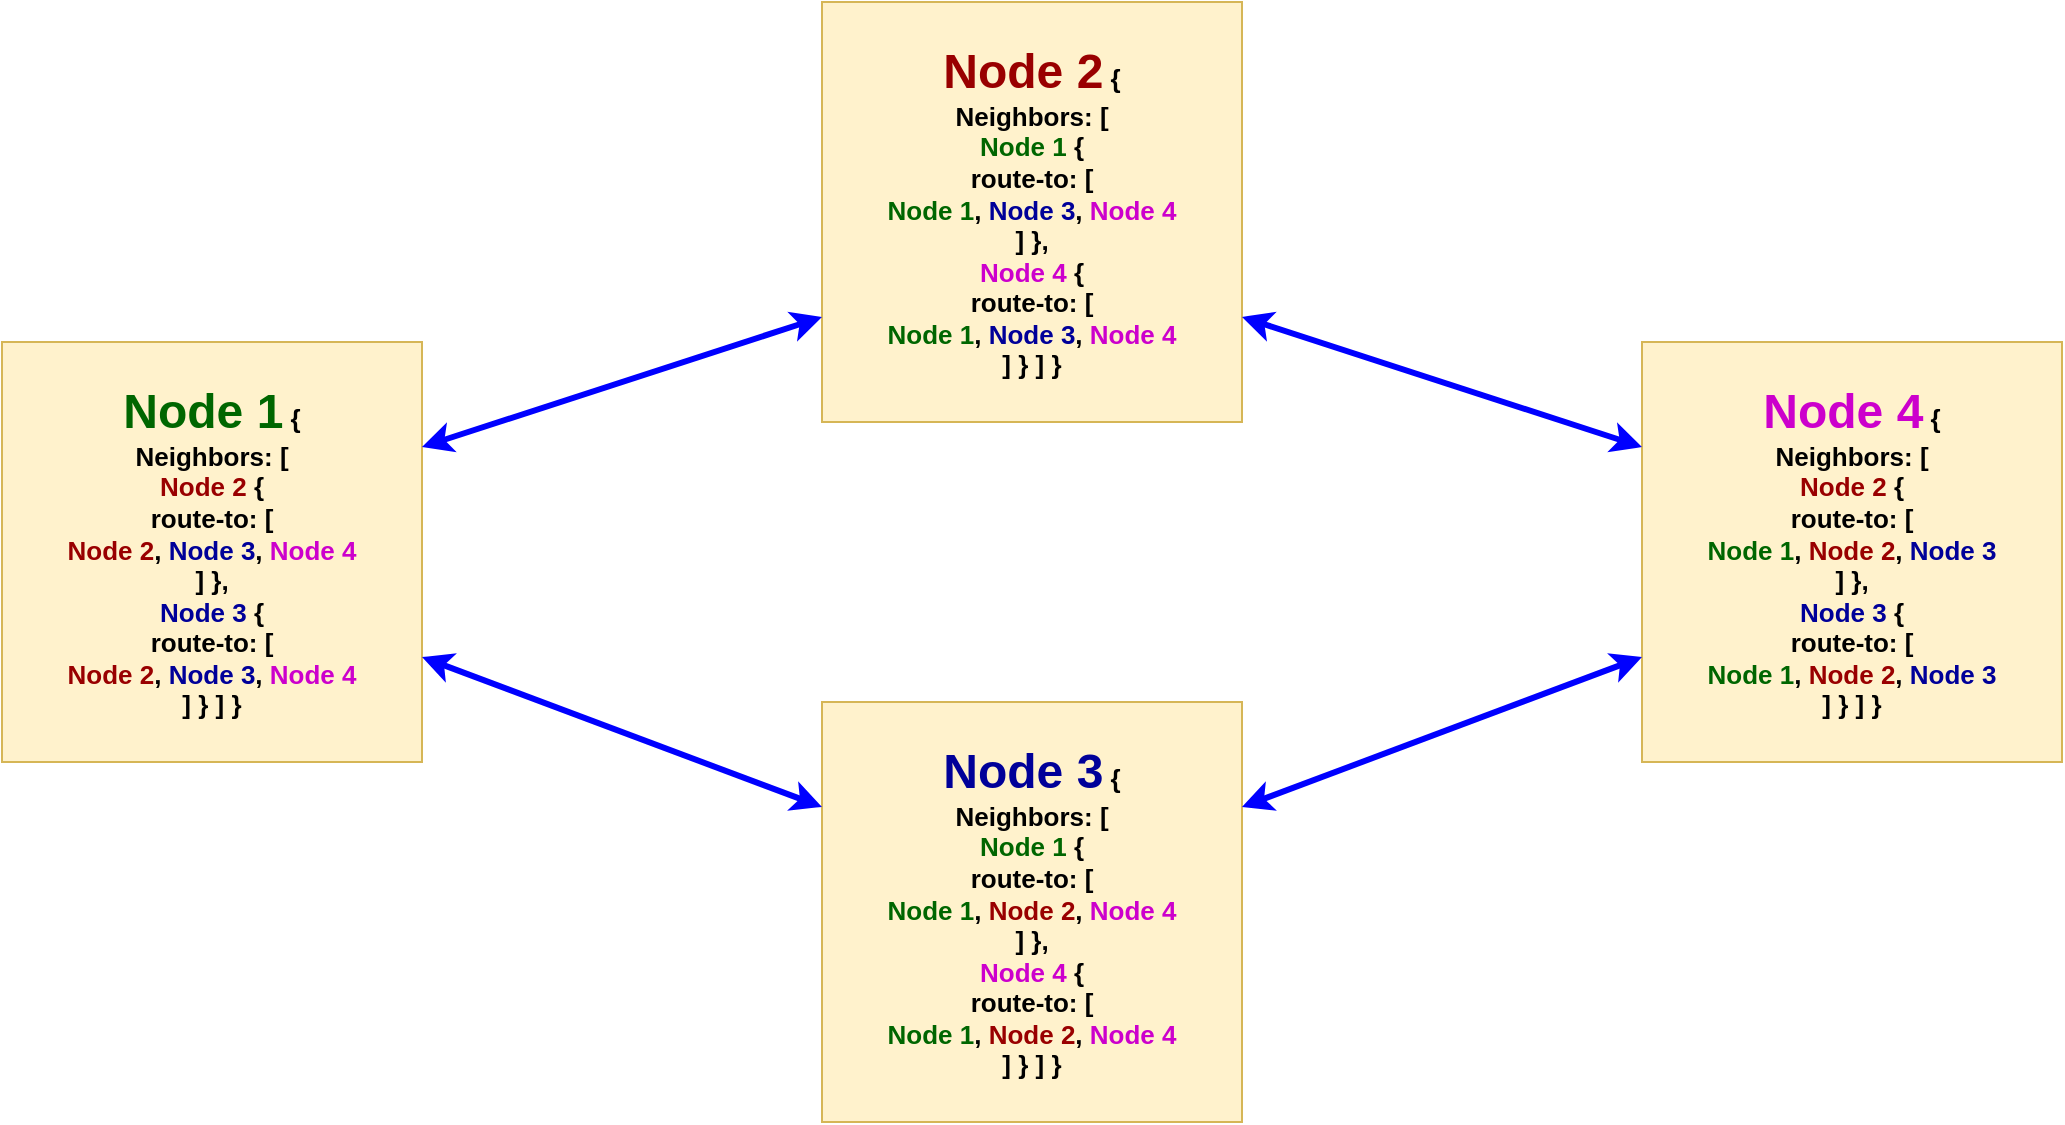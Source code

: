 <mxfile version="24.1.0" type="device">
  <diagram name="Page-1" id="7mB9Kj0u-bTSYom_QsKp">
    <mxGraphModel dx="2074" dy="1230" grid="1" gridSize="10" guides="1" tooltips="1" connect="1" arrows="1" fold="1" page="1" pageScale="1" pageWidth="827" pageHeight="1169" math="0" shadow="0">
      <root>
        <mxCell id="0" />
        <mxCell id="1" parent="0" />
        <mxCell id="X0DZwMv6K2Oz81q-MTx5-1" value="&lt;b&gt;&lt;font color=&quot;#006600&quot; style=&quot;font-size: 24px;&quot;&gt;Node 1&lt;/font&gt;&lt;span style=&quot;font-size: 13px;&quot;&gt;&amp;nbsp;{&lt;/span&gt;&lt;/b&gt;&lt;div style=&quot;font-size: 13px;&quot;&gt;&lt;b style=&quot;&quot;&gt;&lt;font style=&quot;font-size: 13px;&quot;&gt;Neighbors: [&lt;/font&gt;&lt;/b&gt;&lt;/div&gt;&lt;div style=&quot;font-size: 13px;&quot;&gt;&lt;b&gt;&lt;font style=&quot;font-size: 13px;&quot;&gt;&lt;font color=&quot;#990000&quot; style=&quot;font-size: 13px;&quot;&gt;Node 2&lt;/font&gt;&lt;font style=&quot;font-size: 13px;&quot; color=&quot;#006600&quot;&gt; &lt;/font&gt;{&lt;/font&gt;&lt;/b&gt;&lt;/div&gt;&lt;div style=&quot;font-size: 13px;&quot;&gt;&lt;b&gt;&lt;font style=&quot;font-size: 13px;&quot;&gt;route-to: [&lt;/font&gt;&lt;/b&gt;&lt;/div&gt;&lt;div style=&quot;font-size: 13px;&quot;&gt;&lt;b&gt;&lt;font color=&quot;#990000&quot; style=&quot;font-size: 13px;&quot;&gt;Node 2&lt;/font&gt;&lt;/b&gt;&lt;font style=&quot;background-color: initial;&quot;&gt;&lt;b&gt;,&amp;nbsp;&lt;/b&gt;&lt;/font&gt;&lt;b style=&quot;background-color: initial;&quot;&gt;&lt;font color=&quot;#000099&quot;&gt;Node 3&lt;/font&gt;&lt;/b&gt;&lt;b style=&quot;background-color: initial;&quot;&gt;,&amp;nbsp;&lt;/b&gt;&lt;b style=&quot;background-color: initial;&quot;&gt;&lt;font color=&quot;#cc00cc&quot;&gt;Node 4&lt;/font&gt;&lt;/b&gt;&lt;/div&gt;&lt;div style=&quot;font-size: 13px;&quot;&gt;&lt;b style=&quot;background-color: initial;&quot;&gt;]&amp;nbsp;&lt;/b&gt;&lt;b style=&quot;background-color: initial;&quot;&gt;},&lt;/b&gt;&lt;/div&gt;&lt;div style=&quot;font-size: 13px;&quot;&gt;&lt;b&gt;&lt;font color=&quot;#000099&quot;&gt;Node 3&lt;/font&gt;&lt;font color=&quot;#006600&quot;&gt;&amp;nbsp;&lt;/font&gt;{&lt;/b&gt;&lt;/div&gt;&lt;div style=&quot;font-size: 13px;&quot;&gt;&lt;b&gt;route-to: [&lt;/b&gt;&lt;/div&gt;&lt;div style=&quot;font-size: 13px;&quot;&gt;&lt;b style=&quot;background-color: initial;&quot;&gt;&lt;font color=&quot;#990000&quot;&gt;Node 2&lt;/font&gt;&lt;/b&gt;&lt;font style=&quot;background-color: initial;&quot;&gt;&lt;b&gt;,&amp;nbsp;&lt;/b&gt;&lt;/font&gt;&lt;b style=&quot;background-color: initial;&quot;&gt;&lt;font color=&quot;#000099&quot;&gt;Node 3&lt;/font&gt;&lt;/b&gt;&lt;b style=&quot;background-color: initial;&quot;&gt;,&amp;nbsp;&lt;/b&gt;&lt;b style=&quot;background-color: initial;&quot;&gt;&lt;font color=&quot;#cc00cc&quot;&gt;Node 4&lt;/font&gt;&lt;/b&gt;&lt;/div&gt;&lt;div style=&quot;font-size: 13px;&quot;&gt;&lt;b style=&quot;background-color: initial;&quot;&gt;]&amp;nbsp;&lt;/b&gt;&lt;b style=&quot;background-color: initial;&quot;&gt;}&amp;nbsp;&lt;/b&gt;&lt;b style=&quot;background-color: initial;&quot;&gt;]&amp;nbsp;&lt;/b&gt;&lt;b style=&quot;background-color: initial;&quot;&gt;}&lt;/b&gt;&lt;br&gt;&lt;/div&gt;" style="whiteSpace=wrap;html=1;aspect=fixed;fillColor=#fff2cc;strokeColor=#d6b656;" vertex="1" parent="1">
          <mxGeometry x="180" y="300" width="210" height="210" as="geometry" />
        </mxCell>
        <mxCell id="X0DZwMv6K2Oz81q-MTx5-2" value="&lt;b style=&quot;&quot;&gt;&lt;font color=&quot;#990000&quot; style=&quot;font-size: 24px;&quot;&gt;Node 2&lt;/font&gt;&lt;span style=&quot;font-size: 13px;&quot;&gt; {&lt;/span&gt;&lt;/b&gt;&lt;div style=&quot;font-size: 13px;&quot;&gt;&lt;div&gt;&lt;b&gt;Neighbors: [&lt;/b&gt;&lt;/div&gt;&lt;div&gt;&lt;b&gt;&lt;font color=&quot;#006600&quot;&gt;Node 1&lt;/font&gt;&amp;nbsp;{&lt;/b&gt;&lt;/div&gt;&lt;div&gt;&lt;b&gt;route-to: [&lt;/b&gt;&lt;/div&gt;&lt;div&gt;&lt;font style=&quot;background-color: initial;&quot;&gt;&lt;b style=&quot;background-color: initial;&quot;&gt;&lt;font color=&quot;#006600&quot;&gt;Node 1&lt;/font&gt;&lt;/b&gt;&lt;b&gt;,&amp;nbsp;&lt;/b&gt;&lt;/font&gt;&lt;b style=&quot;background-color: initial;&quot;&gt;&lt;font color=&quot;#000099&quot;&gt;Node 3&lt;/font&gt;&lt;/b&gt;&lt;b style=&quot;background-color: initial;&quot;&gt;,&amp;nbsp;&lt;/b&gt;&lt;b style=&quot;background-color: initial;&quot;&gt;&lt;font color=&quot;#cc00cc&quot;&gt;Node 4&lt;/font&gt;&lt;/b&gt;&lt;br&gt;&lt;/div&gt;&lt;div&gt;&lt;b&gt;]&amp;nbsp;&lt;/b&gt;&lt;b style=&quot;background-color: initial;&quot;&gt;},&lt;/b&gt;&lt;/div&gt;&lt;div&gt;&lt;div&gt;&lt;b&gt;&lt;font color=&quot;#cc00cc&quot;&gt;Node 4&lt;/font&gt;&amp;nbsp;{&lt;/b&gt;&lt;/div&gt;&lt;div&gt;&lt;b&gt;route-to: [&lt;/b&gt;&lt;/div&gt;&lt;div&gt;&lt;font style=&quot;background-color: initial;&quot;&gt;&lt;b style=&quot;background-color: initial;&quot;&gt;&lt;font color=&quot;#006600&quot;&gt;Node 1&lt;/font&gt;&lt;/b&gt;&lt;b&gt;,&amp;nbsp;&lt;/b&gt;&lt;/font&gt;&lt;b style=&quot;background-color: initial;&quot;&gt;&lt;font color=&quot;#000099&quot;&gt;Node 3&lt;/font&gt;&lt;/b&gt;&lt;b style=&quot;background-color: initial;&quot;&gt;,&amp;nbsp;&lt;/b&gt;&lt;b style=&quot;background-color: initial;&quot;&gt;&lt;font color=&quot;#cc00cc&quot;&gt;Node 4&lt;/font&gt;&lt;/b&gt;&lt;br&gt;&lt;/div&gt;&lt;div&gt;&lt;b&gt;]&amp;nbsp;&lt;/b&gt;&lt;b style=&quot;background-color: initial;&quot;&gt;}&amp;nbsp;&lt;/b&gt;&lt;b style=&quot;background-color: initial;&quot;&gt;]&amp;nbsp;&lt;/b&gt;&lt;b style=&quot;background-color: initial;&quot;&gt;}&lt;/b&gt;&lt;/div&gt;&lt;/div&gt;&lt;/div&gt;" style="whiteSpace=wrap;html=1;aspect=fixed;fillColor=#fff2cc;strokeColor=#d6b656;" vertex="1" parent="1">
          <mxGeometry x="590" y="130" width="210" height="210" as="geometry" />
        </mxCell>
        <mxCell id="X0DZwMv6K2Oz81q-MTx5-3" value="&lt;b style=&quot;&quot;&gt;&lt;font color=&quot;#cc00cc&quot; style=&quot;font-size: 24px;&quot;&gt;Node 4&lt;/font&gt;&lt;span style=&quot;font-size: 13px;&quot;&gt;&amp;nbsp;{&lt;/span&gt;&lt;/b&gt;&lt;div style=&quot;font-size: 13px;&quot;&gt;&lt;div&gt;&lt;b&gt;Neighbors: [&lt;/b&gt;&lt;/div&gt;&lt;div&gt;&lt;b&gt;&lt;font color=&quot;#990000&quot;&gt;Node 2&lt;/font&gt;&lt;font color=&quot;#006600&quot;&gt;&amp;nbsp;&lt;/font&gt;{&lt;/b&gt;&lt;/div&gt;&lt;div&gt;&lt;b&gt;route-to: [&lt;/b&gt;&lt;/div&gt;&lt;div&gt;&lt;font style=&quot;background-color: initial;&quot;&gt;&lt;b style=&quot;background-color: initial;&quot;&gt;&lt;font color=&quot;#006600&quot;&gt;Node 1&lt;/font&gt;&lt;/b&gt;&lt;b&gt;,&amp;nbsp;&lt;/b&gt;&lt;/font&gt;&lt;b style=&quot;background-color: initial;&quot;&gt;&lt;font color=&quot;#990000&quot;&gt;Node 2&lt;/font&gt;&lt;/b&gt;&lt;font style=&quot;background-color: initial;&quot;&gt;&lt;b&gt;,&amp;nbsp;&lt;/b&gt;&lt;/font&gt;&lt;b style=&quot;background-color: initial;&quot;&gt;&lt;font color=&quot;#000099&quot;&gt;Node 3&lt;/font&gt;&lt;/b&gt;&lt;/div&gt;&lt;div&gt;&lt;b style=&quot;background-color: initial;&quot;&gt;]&amp;nbsp;&lt;/b&gt;&lt;b style=&quot;background-color: initial;&quot;&gt;},&lt;/b&gt;&lt;br&gt;&lt;/div&gt;&lt;div&gt;&lt;b&gt;&lt;font color=&quot;#000099&quot;&gt;Node 3&lt;/font&gt;&lt;font color=&quot;#006600&quot;&gt;&amp;nbsp;&lt;/font&gt;{&lt;/b&gt;&lt;/div&gt;&lt;div&gt;&lt;b&gt;route-to: [&lt;/b&gt;&lt;/div&gt;&lt;div&gt;&lt;font style=&quot;background-color: initial;&quot;&gt;&lt;b style=&quot;background-color: initial;&quot;&gt;&lt;font color=&quot;#006600&quot;&gt;Node 1&lt;/font&gt;&lt;/b&gt;&lt;b&gt;,&amp;nbsp;&lt;/b&gt;&lt;/font&gt;&lt;b style=&quot;background-color: initial;&quot;&gt;&lt;font color=&quot;#990000&quot;&gt;Node 2&lt;/font&gt;&lt;/b&gt;&lt;font style=&quot;background-color: initial;&quot;&gt;&lt;b&gt;,&amp;nbsp;&lt;/b&gt;&lt;/font&gt;&lt;b style=&quot;background-color: initial;&quot;&gt;&lt;font color=&quot;#000099&quot;&gt;Node 3&lt;/font&gt;&lt;/b&gt;&lt;/div&gt;&lt;div&gt;&lt;b style=&quot;background-color: initial;&quot;&gt;]&amp;nbsp;&lt;/b&gt;&lt;b style=&quot;background-color: initial;&quot;&gt;}&amp;nbsp;&lt;/b&gt;&lt;b style=&quot;background-color: initial;&quot;&gt;]&amp;nbsp;&lt;/b&gt;&lt;b style=&quot;background-color: initial;&quot;&gt;}&lt;/b&gt;&lt;br&gt;&lt;/div&gt;&lt;/div&gt;" style="whiteSpace=wrap;html=1;aspect=fixed;fillColor=#fff2cc;strokeColor=#d6b656;" vertex="1" parent="1">
          <mxGeometry x="1000" y="300" width="210" height="210" as="geometry" />
        </mxCell>
        <mxCell id="X0DZwMv6K2Oz81q-MTx5-4" value="&lt;b style=&quot;&quot;&gt;&lt;font color=&quot;#000099&quot; style=&quot;font-size: 24px;&quot;&gt;Node 3&lt;/font&gt;&lt;span style=&quot;font-size: 13px;&quot;&gt;&amp;nbsp;{&lt;/span&gt;&lt;/b&gt;&lt;div style=&quot;font-size: 13px;&quot;&gt;&lt;b style=&quot;&quot;&gt;&lt;font style=&quot;font-size: 13px;&quot;&gt;Neighbors: [&lt;/font&gt;&lt;/b&gt;&lt;/div&gt;&lt;div style=&quot;font-size: 13px;&quot;&gt;&lt;b&gt;&lt;font style=&quot;font-size: 13px;&quot;&gt;&lt;font style=&quot;font-size: 13px;&quot; color=&quot;#006600&quot;&gt;Node 1&lt;/font&gt;&amp;nbsp;{&lt;/font&gt;&lt;/b&gt;&lt;/div&gt;&lt;div style=&quot;font-size: 13px;&quot;&gt;&lt;b&gt;&lt;font style=&quot;font-size: 13px;&quot;&gt;route-to: [&lt;/font&gt;&lt;/b&gt;&lt;/div&gt;&lt;div style=&quot;font-size: 13px;&quot;&gt;&lt;font style=&quot;background-color: initial;&quot;&gt;&lt;b style=&quot;background-color: initial;&quot;&gt;&lt;font color=&quot;#006600&quot;&gt;Node 1&lt;/font&gt;&lt;/b&gt;&lt;b&gt;,&amp;nbsp;&lt;/b&gt;&lt;/font&gt;&lt;b style=&quot;background-color: initial;&quot;&gt;&lt;font color=&quot;#990000&quot;&gt;Node 2&lt;/font&gt;&lt;/b&gt;&lt;font style=&quot;background-color: initial;&quot;&gt;&lt;b&gt;,&amp;nbsp;&lt;/b&gt;&lt;/font&gt;&lt;b style=&quot;background-color: initial;&quot;&gt;&lt;font color=&quot;#cc00cc&quot;&gt;Node 4&lt;/font&gt;&lt;/b&gt;&lt;/div&gt;&lt;div style=&quot;font-size: 13px;&quot;&gt;&lt;b style=&quot;background-color: initial;&quot;&gt;]&amp;nbsp;&lt;/b&gt;&lt;b style=&quot;background-color: initial;&quot;&gt;},&lt;/b&gt;&lt;/div&gt;&lt;div style=&quot;font-size: 13px;&quot;&gt;&lt;font style=&quot;font-size: 13px;&quot;&gt;&lt;div&gt;&lt;b&gt;&lt;font color=&quot;#cc00cc&quot;&gt;Node 4&lt;/font&gt;&amp;nbsp;{&lt;/b&gt;&lt;/div&gt;&lt;div&gt;&lt;b&gt;route-to: [&lt;/b&gt;&lt;/div&gt;&lt;div&gt;&lt;font style=&quot;background-color: initial;&quot;&gt;&lt;b style=&quot;background-color: initial;&quot;&gt;&lt;font color=&quot;#006600&quot;&gt;Node 1&lt;/font&gt;&lt;/b&gt;&lt;b&gt;,&amp;nbsp;&lt;/b&gt;&lt;/font&gt;&lt;b style=&quot;background-color: initial;&quot;&gt;&lt;font color=&quot;#990000&quot;&gt;Node 2&lt;/font&gt;&lt;/b&gt;&lt;font style=&quot;background-color: initial;&quot;&gt;&lt;b&gt;,&amp;nbsp;&lt;/b&gt;&lt;/font&gt;&lt;b style=&quot;background-color: initial;&quot;&gt;&lt;font color=&quot;#cc00cc&quot;&gt;Node 4&lt;/font&gt;&lt;/b&gt;&lt;br&gt;&lt;/div&gt;&lt;div&gt;&lt;b&gt;]&amp;nbsp;&lt;/b&gt;&lt;b style=&quot;background-color: initial;&quot;&gt;}&amp;nbsp;&lt;/b&gt;&lt;font style=&quot;background-color: initial;&quot;&gt;&lt;b style=&quot;background-color: initial;&quot;&gt;]&amp;nbsp;&lt;/b&gt;&lt;/font&gt;&lt;b style=&quot;background-color: initial;&quot;&gt;}&lt;/b&gt;&lt;/div&gt;&lt;/font&gt;&lt;/div&gt;" style="whiteSpace=wrap;html=1;aspect=fixed;fillColor=#fff2cc;strokeColor=#d6b656;" vertex="1" parent="1">
          <mxGeometry x="590" y="480" width="210" height="210" as="geometry" />
        </mxCell>
        <mxCell id="X0DZwMv6K2Oz81q-MTx5-5" value="" style="endArrow=classic;startArrow=classic;html=1;rounded=0;exitX=1;exitY=0.75;exitDx=0;exitDy=0;entryX=0;entryY=0.25;entryDx=0;entryDy=0;strokeWidth=3;strokeColor=#0000FF;" edge="1" parent="1" source="X0DZwMv6K2Oz81q-MTx5-2" target="X0DZwMv6K2Oz81q-MTx5-3">
          <mxGeometry width="50" height="50" relative="1" as="geometry">
            <mxPoint x="780" y="440" as="sourcePoint" />
            <mxPoint x="890" y="440" as="targetPoint" />
          </mxGeometry>
        </mxCell>
        <mxCell id="X0DZwMv6K2Oz81q-MTx5-6" value="" style="endArrow=classic;startArrow=classic;html=1;rounded=0;exitX=1;exitY=0.25;exitDx=0;exitDy=0;entryX=0;entryY=0.75;entryDx=0;entryDy=0;strokeWidth=3;strokeColor=#0000FF;" edge="1" parent="1" source="X0DZwMv6K2Oz81q-MTx5-1" target="X0DZwMv6K2Oz81q-MTx5-2">
          <mxGeometry width="50" height="50" relative="1" as="geometry">
            <mxPoint x="430" y="390" as="sourcePoint" />
            <mxPoint x="630" y="455" as="targetPoint" />
          </mxGeometry>
        </mxCell>
        <mxCell id="X0DZwMv6K2Oz81q-MTx5-7" value="" style="endArrow=classic;startArrow=classic;html=1;rounded=0;exitX=1;exitY=0.75;exitDx=0;exitDy=0;entryX=0;entryY=0.25;entryDx=0;entryDy=0;strokeWidth=3;strokeColor=#0000FF;" edge="1" parent="1" source="X0DZwMv6K2Oz81q-MTx5-1" target="X0DZwMv6K2Oz81q-MTx5-4">
          <mxGeometry width="50" height="50" relative="1" as="geometry">
            <mxPoint x="400" y="363" as="sourcePoint" />
            <mxPoint x="600" y="298" as="targetPoint" />
          </mxGeometry>
        </mxCell>
        <mxCell id="X0DZwMv6K2Oz81q-MTx5-8" value="" style="endArrow=classic;startArrow=classic;html=1;rounded=0;exitX=1;exitY=0.25;exitDx=0;exitDy=0;entryX=0;entryY=0.75;entryDx=0;entryDy=0;strokeWidth=3;strokeColor=#0000FF;" edge="1" parent="1" source="X0DZwMv6K2Oz81q-MTx5-4" target="X0DZwMv6K2Oz81q-MTx5-3">
          <mxGeometry width="50" height="50" relative="1" as="geometry">
            <mxPoint x="900" y="570" as="sourcePoint" />
            <mxPoint x="1100" y="645" as="targetPoint" />
          </mxGeometry>
        </mxCell>
      </root>
    </mxGraphModel>
  </diagram>
</mxfile>
